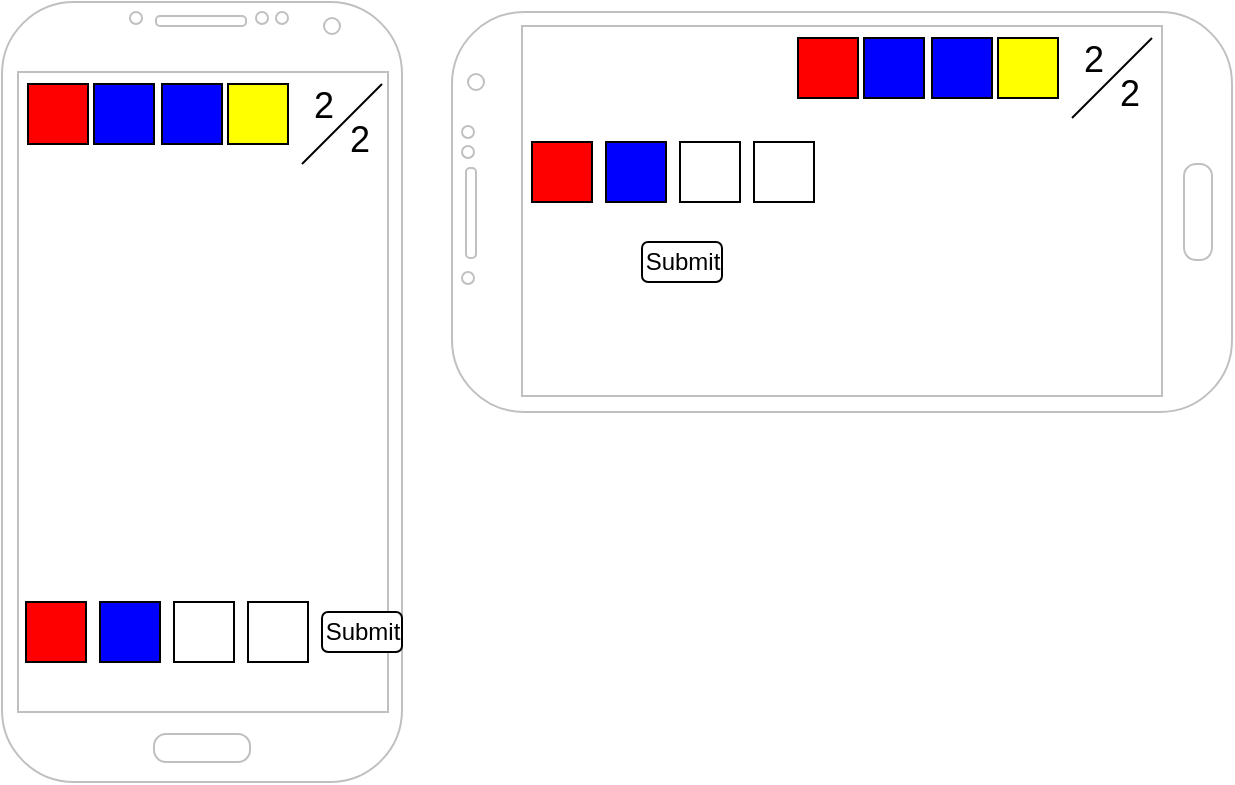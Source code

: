 <mxfile version="13.7.7" type="device"><diagram id="xaWKKxF6VLyiQIWWdZsr" name="Page-1"><mxGraphModel dx="782" dy="507" grid="1" gridSize="10" guides="1" tooltips="1" connect="1" arrows="1" fold="1" page="1" pageScale="1" pageWidth="850" pageHeight="1100" math="0" shadow="0"><root><mxCell id="0"/><mxCell id="1" parent="0"/><mxCell id="JVltnKs33vH8AKPdwkUB-1" value="" style="verticalLabelPosition=bottom;verticalAlign=top;html=1;shadow=0;dashed=0;strokeWidth=1;shape=mxgraph.android.phone2;strokeColor=#c0c0c0;" parent="1" vertex="1"><mxGeometry x="160" y="80" width="200" height="390" as="geometry"/></mxCell><mxCell id="JVltnKs33vH8AKPdwkUB-2" value="" style="rounded=0;whiteSpace=wrap;html=1;fillColor=#FF0000;" parent="1" vertex="1"><mxGeometry x="172" y="380" width="30" height="30" as="geometry"/></mxCell><mxCell id="JVltnKs33vH8AKPdwkUB-3" value="" style="rounded=0;whiteSpace=wrap;html=1;fillColor=#0000FF;" parent="1" vertex="1"><mxGeometry x="209" y="380" width="30" height="30" as="geometry"/></mxCell><mxCell id="JVltnKs33vH8AKPdwkUB-5" value="" style="rounded=0;whiteSpace=wrap;html=1;" parent="1" vertex="1"><mxGeometry x="246" y="380" width="30" height="30" as="geometry"/></mxCell><mxCell id="JVltnKs33vH8AKPdwkUB-6" value="" style="rounded=0;whiteSpace=wrap;html=1;" parent="1" vertex="1"><mxGeometry x="283" y="380" width="30" height="30" as="geometry"/></mxCell><mxCell id="ETP4aJ5506VCPFGquLhE-4" value="" style="group" vertex="1" connectable="0" parent="1"><mxGeometry x="320" y="385" width="40" height="20" as="geometry"/></mxCell><mxCell id="ETP4aJ5506VCPFGquLhE-3" value="" style="group" vertex="1" connectable="0" parent="ETP4aJ5506VCPFGquLhE-4"><mxGeometry width="40" height="20" as="geometry"/></mxCell><mxCell id="ETP4aJ5506VCPFGquLhE-1" value="" style="rounded=1;whiteSpace=wrap;html=1;" vertex="1" parent="ETP4aJ5506VCPFGquLhE-3"><mxGeometry width="40" height="20" as="geometry"/></mxCell><mxCell id="ETP4aJ5506VCPFGquLhE-2" value="Submit" style="text;html=1;strokeColor=none;fillColor=none;align=center;verticalAlign=middle;whiteSpace=wrap;rounded=0;" vertex="1" parent="ETP4aJ5506VCPFGquLhE-3"><mxGeometry x="6.667" y="3.333" width="26.667" height="13.333" as="geometry"/></mxCell><mxCell id="ETP4aJ5506VCPFGquLhE-5" value="" style="verticalLabelPosition=bottom;verticalAlign=top;html=1;shadow=0;dashed=0;strokeWidth=1;shape=mxgraph.android.phone2;strokeColor=#c0c0c0;rotation=-90;" vertex="1" parent="1"><mxGeometry x="480" y="-10" width="200" height="390" as="geometry"/></mxCell><mxCell id="ETP4aJ5506VCPFGquLhE-6" value="" style="group" vertex="1" connectable="0" parent="1"><mxGeometry x="173" y="121" width="177" height="40" as="geometry"/></mxCell><mxCell id="JVltnKs33vH8AKPdwkUB-7" value="" style="rounded=0;whiteSpace=wrap;html=1;fillColor=#FF0000;" parent="ETP4aJ5506VCPFGquLhE-6" vertex="1"><mxGeometry width="30" height="30" as="geometry"/></mxCell><mxCell id="JVltnKs33vH8AKPdwkUB-8" value="" style="rounded=0;whiteSpace=wrap;html=1;fillColor=#0000FF;" parent="ETP4aJ5506VCPFGquLhE-6" vertex="1"><mxGeometry x="33" width="30" height="30" as="geometry"/></mxCell><mxCell id="JVltnKs33vH8AKPdwkUB-9" value="" style="rounded=0;whiteSpace=wrap;html=1;fillColor=#0000FF;" parent="ETP4aJ5506VCPFGquLhE-6" vertex="1"><mxGeometry x="67" width="30" height="30" as="geometry"/></mxCell><mxCell id="JVltnKs33vH8AKPdwkUB-10" value="" style="rounded=0;whiteSpace=wrap;html=1;fillColor=#FFFF00;" parent="ETP4aJ5506VCPFGquLhE-6" vertex="1"><mxGeometry x="100" width="30" height="30" as="geometry"/></mxCell><mxCell id="JVltnKs33vH8AKPdwkUB-11" value="2" style="text;html=1;strokeColor=none;fillColor=none;align=center;verticalAlign=middle;whiteSpace=wrap;rounded=0;fontSize=18;" parent="ETP4aJ5506VCPFGquLhE-6" vertex="1"><mxGeometry x="140" y="1" width="16" height="20" as="geometry"/></mxCell><mxCell id="JVltnKs33vH8AKPdwkUB-12" value="" style="endArrow=none;html=1;" parent="ETP4aJ5506VCPFGquLhE-6" edge="1"><mxGeometry width="50" height="50" relative="1" as="geometry"><mxPoint x="137" y="40" as="sourcePoint"/><mxPoint x="177" as="targetPoint"/></mxGeometry></mxCell><mxCell id="JVltnKs33vH8AKPdwkUB-13" value="2" style="text;html=1;strokeColor=none;fillColor=none;align=center;verticalAlign=middle;whiteSpace=wrap;rounded=0;fontSize=18;" parent="ETP4aJ5506VCPFGquLhE-6" vertex="1"><mxGeometry x="158" y="18" width="16" height="20" as="geometry"/></mxCell><mxCell id="ETP4aJ5506VCPFGquLhE-7" value="" style="group" vertex="1" connectable="0" parent="1"><mxGeometry x="558" y="98" width="177" height="40" as="geometry"/></mxCell><mxCell id="ETP4aJ5506VCPFGquLhE-8" value="" style="rounded=0;whiteSpace=wrap;html=1;fillColor=#FF0000;" vertex="1" parent="ETP4aJ5506VCPFGquLhE-7"><mxGeometry width="30" height="30" as="geometry"/></mxCell><mxCell id="ETP4aJ5506VCPFGquLhE-9" value="" style="rounded=0;whiteSpace=wrap;html=1;fillColor=#0000FF;" vertex="1" parent="ETP4aJ5506VCPFGquLhE-7"><mxGeometry x="33" width="30" height="30" as="geometry"/></mxCell><mxCell id="ETP4aJ5506VCPFGquLhE-10" value="" style="rounded=0;whiteSpace=wrap;html=1;fillColor=#0000FF;" vertex="1" parent="ETP4aJ5506VCPFGquLhE-7"><mxGeometry x="67" width="30" height="30" as="geometry"/></mxCell><mxCell id="ETP4aJ5506VCPFGquLhE-11" value="" style="rounded=0;whiteSpace=wrap;html=1;fillColor=#FFFF00;" vertex="1" parent="ETP4aJ5506VCPFGquLhE-7"><mxGeometry x="100" width="30" height="30" as="geometry"/></mxCell><mxCell id="ETP4aJ5506VCPFGquLhE-12" value="2" style="text;html=1;strokeColor=none;fillColor=none;align=center;verticalAlign=middle;whiteSpace=wrap;rounded=0;fontSize=18;" vertex="1" parent="ETP4aJ5506VCPFGquLhE-7"><mxGeometry x="140" y="1" width="16" height="20" as="geometry"/></mxCell><mxCell id="ETP4aJ5506VCPFGquLhE-13" value="" style="endArrow=none;html=1;" edge="1" parent="ETP4aJ5506VCPFGquLhE-7"><mxGeometry width="50" height="50" relative="1" as="geometry"><mxPoint x="137" y="40" as="sourcePoint"/><mxPoint x="177" as="targetPoint"/></mxGeometry></mxCell><mxCell id="ETP4aJ5506VCPFGquLhE-14" value="2" style="text;html=1;strokeColor=none;fillColor=none;align=center;verticalAlign=middle;whiteSpace=wrap;rounded=0;fontSize=18;" vertex="1" parent="ETP4aJ5506VCPFGquLhE-7"><mxGeometry x="158" y="18" width="16" height="20" as="geometry"/></mxCell><mxCell id="ETP4aJ5506VCPFGquLhE-15" value="" style="rounded=0;whiteSpace=wrap;html=1;fillColor=#FF0000;" vertex="1" parent="1"><mxGeometry x="425" y="150" width="30" height="30" as="geometry"/></mxCell><mxCell id="ETP4aJ5506VCPFGquLhE-16" value="" style="rounded=0;whiteSpace=wrap;html=1;fillColor=#0000FF;" vertex="1" parent="1"><mxGeometry x="462" y="150" width="30" height="30" as="geometry"/></mxCell><mxCell id="ETP4aJ5506VCPFGquLhE-17" value="" style="rounded=0;whiteSpace=wrap;html=1;" vertex="1" parent="1"><mxGeometry x="499" y="150" width="30" height="30" as="geometry"/></mxCell><mxCell id="ETP4aJ5506VCPFGquLhE-18" value="" style="rounded=0;whiteSpace=wrap;html=1;" vertex="1" parent="1"><mxGeometry x="536" y="150" width="30" height="30" as="geometry"/></mxCell><mxCell id="ETP4aJ5506VCPFGquLhE-19" value="" style="group" vertex="1" connectable="0" parent="1"><mxGeometry x="480" y="200" width="40" height="20" as="geometry"/></mxCell><mxCell id="ETP4aJ5506VCPFGquLhE-20" value="" style="group" vertex="1" connectable="0" parent="ETP4aJ5506VCPFGquLhE-19"><mxGeometry width="40" height="20" as="geometry"/></mxCell><mxCell id="ETP4aJ5506VCPFGquLhE-21" value="" style="rounded=1;whiteSpace=wrap;html=1;" vertex="1" parent="ETP4aJ5506VCPFGquLhE-20"><mxGeometry width="40" height="20" as="geometry"/></mxCell><mxCell id="ETP4aJ5506VCPFGquLhE-22" value="Submit" style="text;html=1;strokeColor=none;fillColor=none;align=center;verticalAlign=middle;whiteSpace=wrap;rounded=0;" vertex="1" parent="ETP4aJ5506VCPFGquLhE-20"><mxGeometry x="6.667" y="3.333" width="26.667" height="13.333" as="geometry"/></mxCell></root></mxGraphModel></diagram></mxfile>